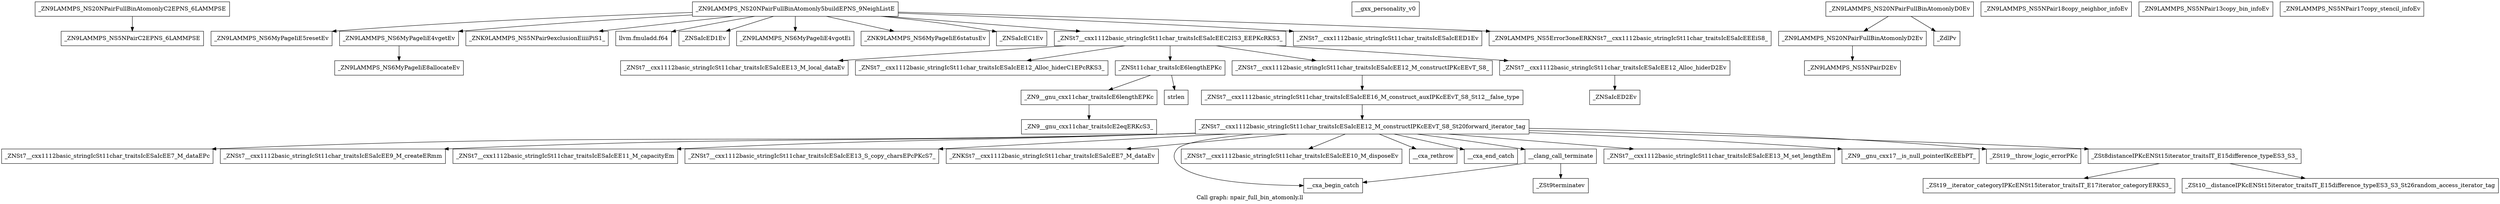 digraph "Call graph: npair_full_bin_atomonly.ll" {
	label="Call graph: npair_full_bin_atomonly.ll";

	Node0x55f52380d590 [shape=record,label="{_ZN9LAMMPS_NS20NPairFullBinAtomonlyC2EPNS_6LAMMPSE}"];
	Node0x55f52380d590 -> Node0x55f5237db870;
	Node0x55f5237db870 [shape=record,label="{_ZN9LAMMPS_NS5NPairC2EPNS_6LAMMPSE}"];
	Node0x55f5237ece10 [shape=record,label="{_ZN9LAMMPS_NS20NPairFullBinAtomonly5buildEPNS_9NeighListE}"];
	Node0x55f5237ece10 -> Node0x55f5237de880;
	Node0x55f5237ece10 -> Node0x55f5237dcaa0;
	Node0x55f5237ece10 -> Node0x55f5237e5740;
	Node0x55f5237ece10 -> Node0x55f5237e92e0;
	Node0x55f5237ece10 -> Node0x55f5237f1e60;
	Node0x55f5237ece10 -> Node0x55f523814d50;
	Node0x55f5237ece10 -> Node0x55f523814dd0;
	Node0x55f5237ece10 -> Node0x55f523814e50;
	Node0x55f5237ece10 -> Node0x55f523814ed0;
	Node0x55f5237ece10 -> Node0x55f5237f0ba0;
	Node0x55f5237ece10 -> Node0x55f5237fe4d0;
	Node0x55f5237de880 [shape=record,label="{_ZN9LAMMPS_NS6MyPageIiE5resetEv}"];
	Node0x55f5237dcaa0 [shape=record,label="{_ZN9LAMMPS_NS6MyPageIiE4vgetEv}"];
	Node0x55f5237dcaa0 -> Node0x55f5237f2820;
	Node0x55f523793330 [shape=record,label="{_ZNSt7__cxx1112basic_stringIcSt11char_traitsIcESaIcEE7_M_dataEPc}"];
	Node0x55f52380bc40 [shape=record,label="{_ZNSt7__cxx1112basic_stringIcSt11char_traitsIcESaIcEE9_M_createERmm}"];
	Node0x55f5237d99b0 [shape=record,label="{_ZNSt7__cxx1112basic_stringIcSt11char_traitsIcESaIcEE11_M_capacityEm}"];
	Node0x55f523814f50 [shape=record,label="{_ZNSt7__cxx1112basic_stringIcSt11char_traitsIcESaIcEE13_S_copy_charsEPcPKcS7_}"];
	Node0x55f5237fdc10 [shape=record,label="{_ZNKSt7__cxx1112basic_stringIcSt11char_traitsIcESaIcEE7_M_dataEv}"];
	Node0x55f5237f5950 [shape=record,label="{__cxa_begin_catch}"];
	Node0x55f52380d360 [shape=record,label="{_ZNSt7__cxx1112basic_stringIcSt11char_traitsIcESaIcEE10_M_disposeEv}"];
	Node0x55f52380d3e0 [shape=record,label="{__cxa_rethrow}"];
	Node0x55f5237f44b0 [shape=record,label="{__cxa_end_catch}"];
	Node0x55f523819e10 [shape=record,label="{__clang_call_terminate}"];
	Node0x55f523819e10 -> Node0x55f5237f5950;
	Node0x55f523819e10 -> Node0x55f523819870;
	Node0x55f523819870 [shape=record,label="{_ZSt9terminatev}"];
	Node0x55f523819d90 [shape=record,label="{_ZNSt7__cxx1112basic_stringIcSt11char_traitsIcESaIcEE13_M_set_lengthEm}"];
	Node0x55f5237e5740 [shape=record,label="{_ZNK9LAMMPS_NS5NPair9exclusionEiiiiPiS1_}"];
	Node0x55f5237e92e0 [shape=record,label="{llvm.fmuladd.f64}"];
	Node0x55f523814d50 [shape=record,label="{_ZN9LAMMPS_NS6MyPageIiE4vgotEi}"];
	Node0x55f523814dd0 [shape=record,label="{_ZNK9LAMMPS_NS6MyPageIiE6statusEv}"];
	Node0x55f5237fe4d0 [shape=record,label="{_ZN9LAMMPS_NS5Error3oneERKNSt7__cxx1112basic_stringIcSt11char_traitsIcESaIcEEEiS8_}"];
	Node0x55f523814e50 [shape=record,label="{_ZNSaIcEC1Ev}"];
	Node0x55f523814ed0 [shape=record,label="{_ZNSt7__cxx1112basic_stringIcSt11char_traitsIcESaIcEEC2IS3_EEPKcRKS3_}"];
	Node0x55f523814ed0 -> Node0x55f5237f5770;
	Node0x55f523814ed0 -> Node0x55f5237f74d0;
	Node0x55f523814ed0 -> Node0x55f5237f78f0;
	Node0x55f523814ed0 -> Node0x55f5237f9510;
	Node0x55f523814ed0 -> Node0x55f5237fa1f0;
	Node0x55f5237fb740 [shape=record,label="{__gxx_personality_v0}"];
	Node0x55f5237f0ba0 [shape=record,label="{_ZNSt7__cxx1112basic_stringIcSt11char_traitsIcESaIcEED1Ev}"];
	Node0x55f5237f1e60 [shape=record,label="{_ZNSaIcED1Ev}"];
	Node0x55f5237fd150 [shape=record,label="{_ZN9LAMMPS_NS20NPairFullBinAtomonlyD2Ev}"];
	Node0x55f5237fd150 -> Node0x55f5237fa100;
	Node0x55f5237ff220 [shape=record,label="{_ZN9LAMMPS_NS20NPairFullBinAtomonlyD0Ev}"];
	Node0x55f5237ff220 -> Node0x55f5237fd150;
	Node0x55f5237ff220 -> Node0x55f5237ffcf0;
	Node0x55f5238013b0 [shape=record,label="{_ZN9LAMMPS_NS5NPair18copy_neighbor_infoEv}"];
	Node0x55f523801f70 [shape=record,label="{_ZN9LAMMPS_NS5NPair13copy_bin_infoEv}"];
	Node0x55f5238041e0 [shape=record,label="{_ZN9LAMMPS_NS5NPair17copy_stencil_infoEv}"];
	Node0x55f5237fa100 [shape=record,label="{_ZN9LAMMPS_NS5NPairD2Ev}"];
	Node0x55f5237ffcf0 [shape=record,label="{_ZdlPv}"];
	Node0x55f5237f2820 [shape=record,label="{_ZN9LAMMPS_NS6MyPageIiE8allocateEv}"];
	Node0x55f5237f5770 [shape=record,label="{_ZNSt7__cxx1112basic_stringIcSt11char_traitsIcESaIcEE13_M_local_dataEv}"];
	Node0x55f5237f74d0 [shape=record,label="{_ZNSt7__cxx1112basic_stringIcSt11char_traitsIcESaIcEE12_Alloc_hiderC1EPcRKS3_}"];
	Node0x55f5237f9510 [shape=record,label="{_ZNSt7__cxx1112basic_stringIcSt11char_traitsIcESaIcEE12_M_constructIPKcEEvT_S8_}"];
	Node0x55f5237f9510 -> Node0x55f5237fd8f0;
	Node0x55f5237f78f0 [shape=record,label="{_ZNSt11char_traitsIcE6lengthEPKc}"];
	Node0x55f5237f78f0 -> Node0x55f5237fc110;
	Node0x55f5237f78f0 -> Node0x55f5237fd600;
	Node0x55f5237fa1f0 [shape=record,label="{_ZNSt7__cxx1112basic_stringIcSt11char_traitsIcESaIcEE12_Alloc_hiderD2Ev}"];
	Node0x55f5237fa1f0 -> Node0x55f5237f8e90;
	Node0x55f5237fd8f0 [shape=record,label="{_ZNSt7__cxx1112basic_stringIcSt11char_traitsIcESaIcEE16_M_construct_auxIPKcEEvT_S8_St12__false_type}"];
	Node0x55f5237fd8f0 -> Node0x55f5237fca30;
	Node0x55f5237fca30 [shape=record,label="{_ZNSt7__cxx1112basic_stringIcSt11char_traitsIcESaIcEE12_M_constructIPKcEEvT_S8_St20forward_iterator_tag}"];
	Node0x55f5237fca30 -> Node0x55f5237ed420;
	Node0x55f5237fca30 -> Node0x55f523805340;
	Node0x55f5237fca30 -> Node0x55f5237d7850;
	Node0x55f5237fca30 -> Node0x55f52380bc40;
	Node0x55f5237fca30 -> Node0x55f523793330;
	Node0x55f5237fca30 -> Node0x55f5237d99b0;
	Node0x55f5237fca30 -> Node0x55f5237fdc10;
	Node0x55f5237fca30 -> Node0x55f523814f50;
	Node0x55f5237fca30 -> Node0x55f5237f5950;
	Node0x55f5237fca30 -> Node0x55f52380d360;
	Node0x55f5237fca30 -> Node0x55f52380d3e0;
	Node0x55f5237fca30 -> Node0x55f5237f44b0;
	Node0x55f5237fca30 -> Node0x55f523819d90;
	Node0x55f5237fca30 -> Node0x55f523819e10;
	Node0x55f5237ed420 [shape=record,label="{_ZN9__gnu_cxx17__is_null_pointerIKcEEbPT_}"];
	Node0x55f523805340 [shape=record,label="{_ZSt19__throw_logic_errorPKc}"];
	Node0x55f5237d7850 [shape=record,label="{_ZSt8distanceIPKcENSt15iterator_traitsIT_E15difference_typeES3_S3_}"];
	Node0x55f5237d7850 -> Node0x55f523819770;
	Node0x55f5237d7850 -> Node0x55f5238197f0;
	Node0x55f5238197f0 [shape=record,label="{_ZSt10__distanceIPKcENSt15iterator_traitsIT_E15difference_typeES3_S3_St26random_access_iterator_tag}"];
	Node0x55f523819770 [shape=record,label="{_ZSt19__iterator_categoryIPKcENSt15iterator_traitsIT_E17iterator_categoryERKS3_}"];
	Node0x55f5237fc110 [shape=record,label="{_ZN9__gnu_cxx11char_traitsIcE6lengthEPKc}"];
	Node0x55f5237fc110 -> Node0x55f5238198f0;
	Node0x55f5237fd600 [shape=record,label="{strlen}"];
	Node0x55f5238198f0 [shape=record,label="{_ZN9__gnu_cxx11char_traitsIcE2eqERKcS3_}"];
	Node0x55f5237f8e90 [shape=record,label="{_ZNSaIcED2Ev}"];
}
